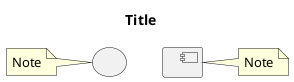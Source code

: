 @startuml
title Title

( )
note left : Note

[  ]
note right : Note

' single-line comment

/'
  block comment
'/
@enduml
